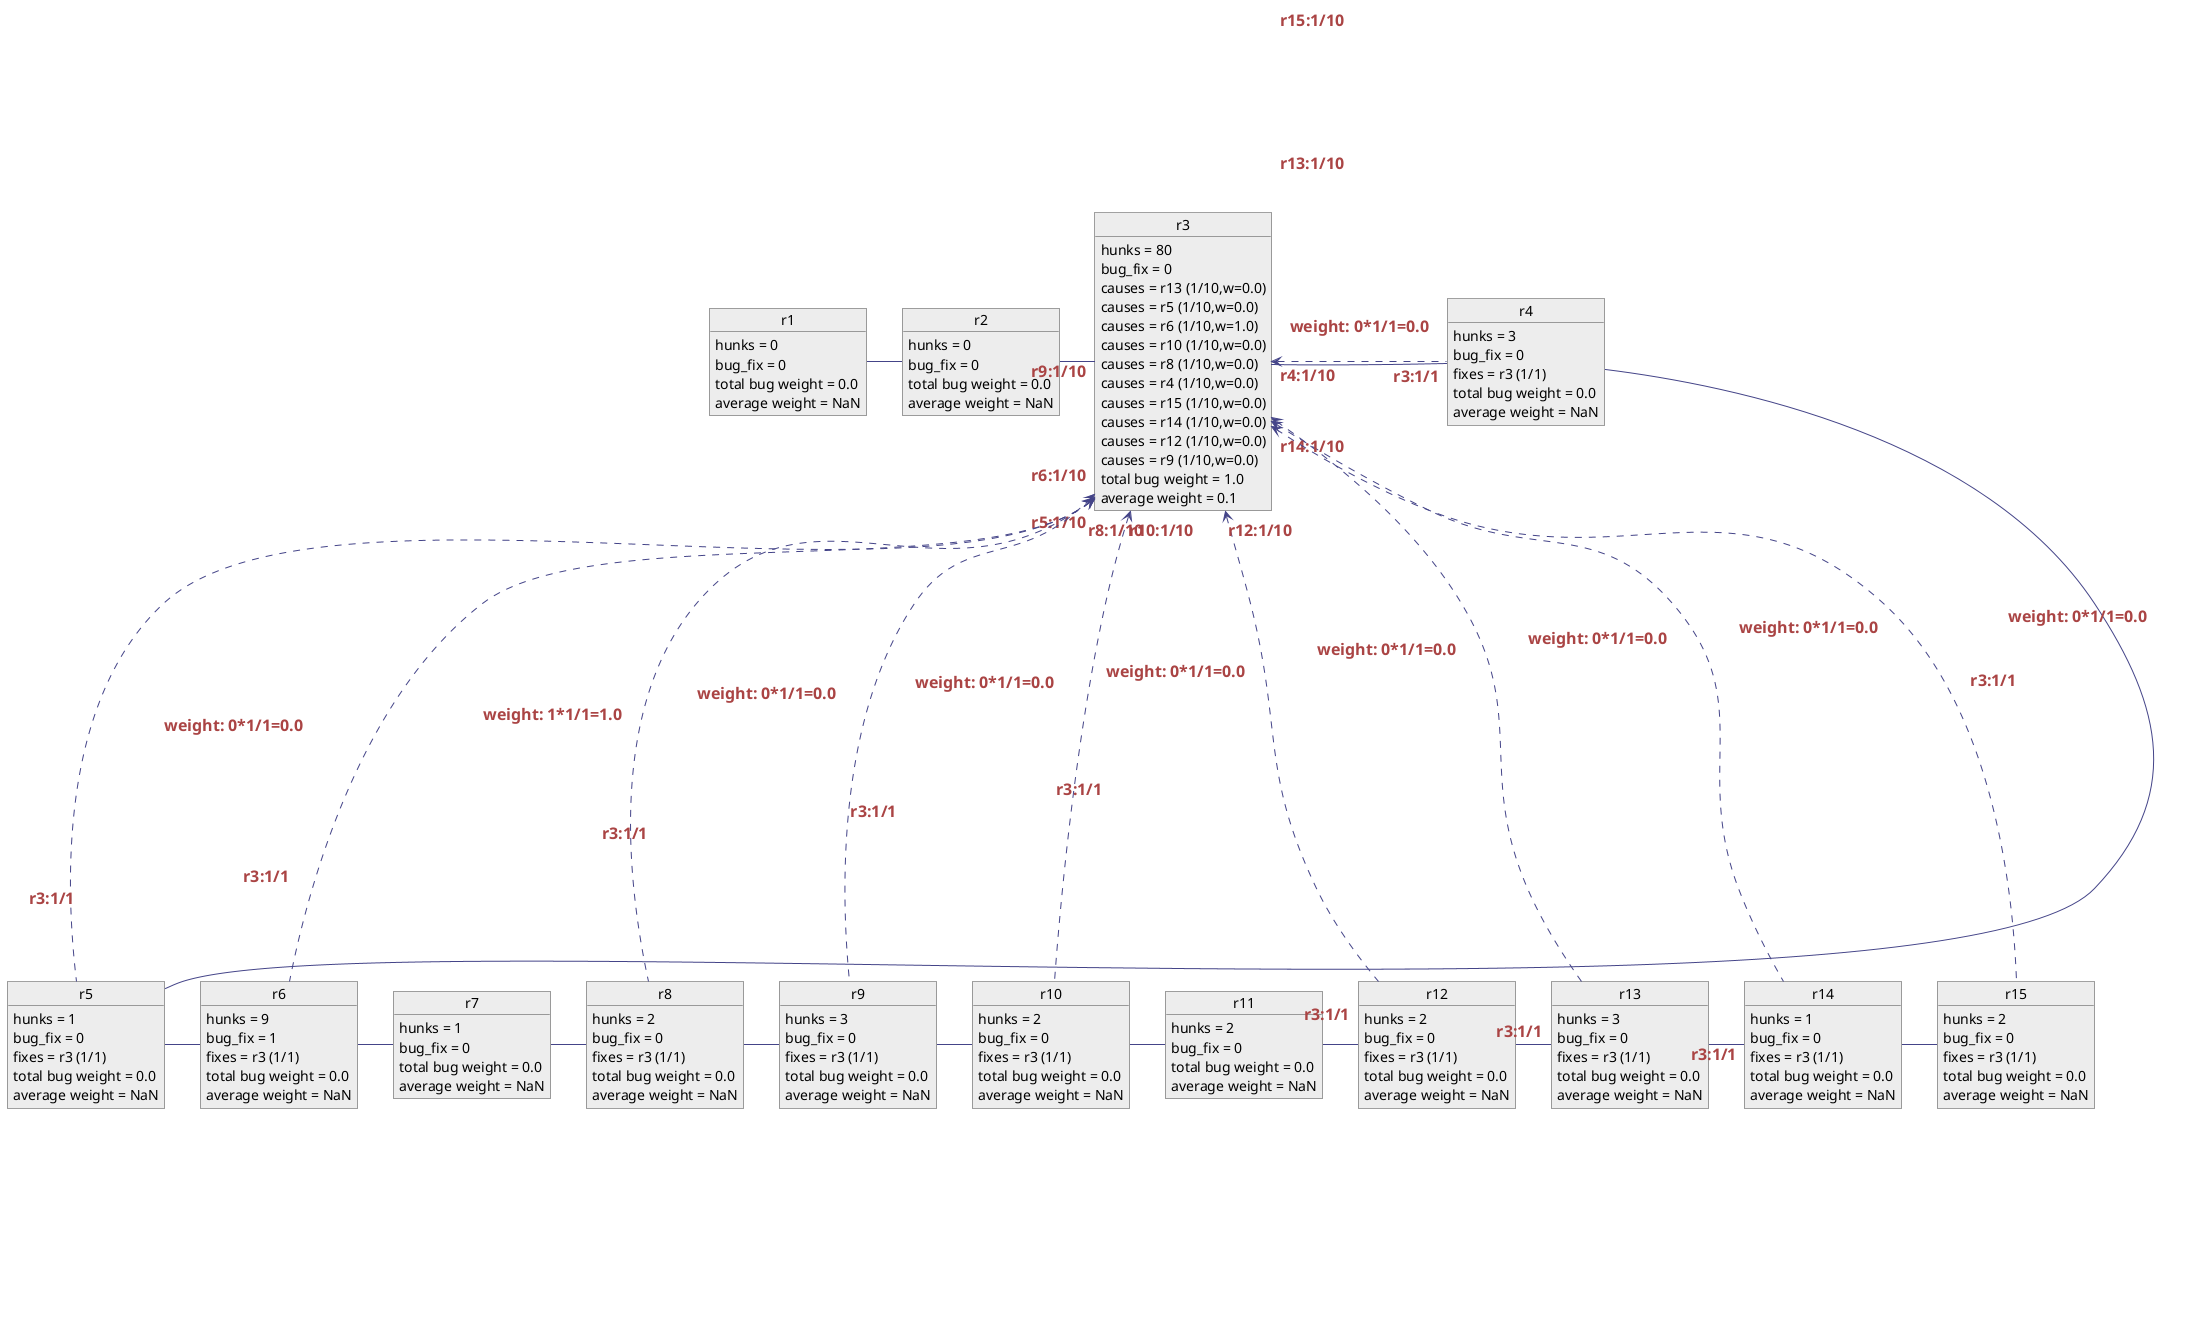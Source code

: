 @startuml
skinparam classArrowColor #444488
skinparam objectBorderColor #444444
skinparam objectBackgroundColor #EDEDED
skinparam classArrowFontStyle bold
skinparam classArrowFontSize 16
skinparam classArrowFontColor #AA4444

object r1
r1 : hunks = 0
r1 : bug_fix = 0
object r2
r1 - r2
r2 : hunks = 0
r2 : bug_fix = 0
object r3
r2 - r3
r3 : hunks = 80
r3 : bug_fix = 0
object r4
r3 - r4
r4 : hunks = 3
r4 : bug_fix = 0
object r5
r4 - r5
r5 : hunks = 1
r5 : bug_fix = 0
object r6
r5 - r6
r6 : hunks = 9
r6 : bug_fix = 1
object r7
r6 - r7
r7 : hunks = 1
r7 : bug_fix = 0
object r8
r7 - r8
r8 : hunks = 2
r8 : bug_fix = 0
object r9
r8 - r9
r9 : hunks = 3
r9 : bug_fix = 0
object r10
r9 - r10
r10 : hunks = 2
r10 : bug_fix = 0
object r11
r10 - r11
r11 : hunks = 2
r11 : bug_fix = 0
object r12
r11 - r12
r12 : hunks = 2
r12 : bug_fix = 0
object r13
r12 - r13
r13 : hunks = 3
r13 : bug_fix = 0
object r14
r13 - r14
r14 : hunks = 1
r14 : bug_fix = 0
object r15
r14 - r15
r15 : hunks = 2
r15 : bug_fix = 0
r3 : causes = r13 (1/10,w=0.0)
r3 : causes = r5 (1/10,w=0.0)
r3 : causes = r6 (1/10,w=1.0)
r3 : causes = r10 (1/10,w=0.0)
r3 : causes = r8 (1/10,w=0.0)
r3 : causes = r4 (1/10,w=0.0)
r3 : causes = r15 (1/10,w=0.0)
r3 : causes = r14 (1/10,w=0.0)
r3 : causes = r12 (1/10,w=0.0)
r3 : causes = r9 (1/10,w=0.0)
r4 : fixes = r3 (1/1)
r3 "r4:1/10\n\n" <... "r3:1/1\n\n" r4 : weight: 0*1/1=0.0\n
r5 : fixes = r3 (1/1)
r3 "r5:1/10\n\n\n" <... "r3:1/1\n\n\n" r5 : weight: 0*1/1=0.0\n\n
r6 : fixes = r3 (1/1)
r3 "r6:1/10\n\n\n\n" <... "r3:1/1\n\n\n\n" r6 : weight: 1*1/1=1.0\n\n\n
r8 : fixes = r3 (1/1)
r3 "r8:1/10\n\n\n\n\n\n" <... "r3:1/1\n\n\n\n\n\n" r8 : weight: 0*1/1=0.0\n\n\n\n\n
r9 : fixes = r3 (1/1)
r3 "r9:1/10\n\n\n\n\n\n\n" <... "r3:1/1\n\n\n\n\n\n\n" r9 : weight: 0*1/1=0.0\n\n\n\n\n\n
r10 : fixes = r3 (1/1)
r3 "r10:1/10\n\n\n\n\n\n\n\n" <... "r3:1/1\n\n\n\n\n\n\n\n" r10 : weight: 0*1/1=0.0\n\n\n\n\n\n\n
r12 : fixes = r3 (1/1)
r3 "r12:1/10\n\n\n\n\n\n\n\n\n\n" <... "r3:1/1\n\n\n\n\n\n\n\n\n\n" r12 : weight: 0*1/1=0.0\n\n\n\n\n\n\n\n\n
r13 : fixes = r3 (1/1)
r3 "r13:1/10\n\n\n\n\n\n\n\n\n\n\n" <... "r3:1/1\n\n\n\n\n\n\n\n\n\n\n" r13 : weight: 0*1/1=0.0\n\n\n\n\n\n\n\n\n\n
r14 : fixes = r3 (1/1)
r3 "r14:1/10\n\n\n\n\n\n\n\n\n\n\n\n" <... "r3:1/1\n\n\n\n\n\n\n\n\n\n\n\n" r14 : weight: 0*1/1=0.0\n\n\n\n\n\n\n\n\n\n\n
r15 : fixes = r3 (1/1)
r3 "r15:1/10\n\n\n\n\n\n\n\n\n\n\n\n\n" <... "r3:1/1\n\n\n\n\n\n\n\n\n\n\n\n\n" r15 : weight: 0*1/1=0.0\n\n\n\n\n\n\n\n\n\n\n\n
r1 : total bug weight = 0.0
r1 : average weight = NaN
r2 : total bug weight = 0.0
r2 : average weight = NaN
r3 : total bug weight = 1.0
r3 : average weight = 0.1
r4 : total bug weight = 0.0
r4 : average weight = NaN
r5 : total bug weight = 0.0
r5 : average weight = NaN
r6 : total bug weight = 0.0
r6 : average weight = NaN
r7 : total bug weight = 0.0
r7 : average weight = NaN
r8 : total bug weight = 0.0
r8 : average weight = NaN
r9 : total bug weight = 0.0
r9 : average weight = NaN
r10 : total bug weight = 0.0
r10 : average weight = NaN
r11 : total bug weight = 0.0
r11 : average weight = NaN
r12 : total bug weight = 0.0
r12 : average weight = NaN
r13 : total bug weight = 0.0
r13 : average weight = NaN
r14 : total bug weight = 0.0
r14 : average weight = NaN
r15 : total bug weight = 0.0
r15 : average weight = NaN
@enduml
